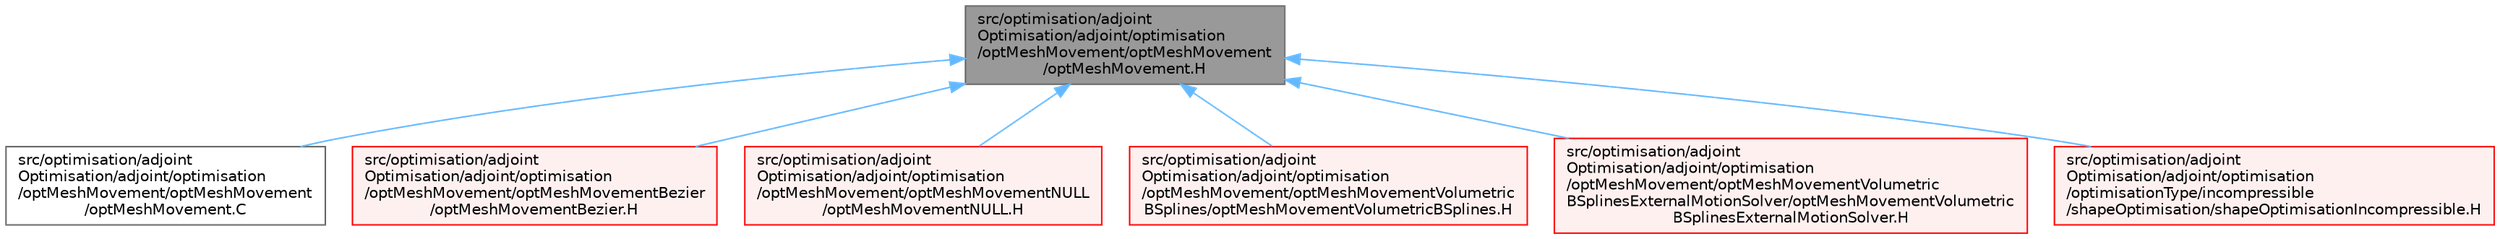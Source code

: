 digraph "src/optimisation/adjointOptimisation/adjoint/optimisation/optMeshMovement/optMeshMovement/optMeshMovement.H"
{
 // LATEX_PDF_SIZE
  bgcolor="transparent";
  edge [fontname=Helvetica,fontsize=10,labelfontname=Helvetica,labelfontsize=10];
  node [fontname=Helvetica,fontsize=10,shape=box,height=0.2,width=0.4];
  Node1 [id="Node000001",label="src/optimisation/adjoint\lOptimisation/adjoint/optimisation\l/optMeshMovement/optMeshMovement\l/optMeshMovement.H",height=0.2,width=0.4,color="gray40", fillcolor="grey60", style="filled", fontcolor="black",tooltip=" "];
  Node1 -> Node2 [id="edge1_Node000001_Node000002",dir="back",color="steelblue1",style="solid",tooltip=" "];
  Node2 [id="Node000002",label="src/optimisation/adjoint\lOptimisation/adjoint/optimisation\l/optMeshMovement/optMeshMovement\l/optMeshMovement.C",height=0.2,width=0.4,color="grey40", fillcolor="white", style="filled",URL="$optMeshMovement_8C.html",tooltip=" "];
  Node1 -> Node3 [id="edge2_Node000001_Node000003",dir="back",color="steelblue1",style="solid",tooltip=" "];
  Node3 [id="Node000003",label="src/optimisation/adjoint\lOptimisation/adjoint/optimisation\l/optMeshMovement/optMeshMovementBezier\l/optMeshMovementBezier.H",height=0.2,width=0.4,color="red", fillcolor="#FFF0F0", style="filled",URL="$optMeshMovementBezier_8H.html",tooltip=" "];
  Node1 -> Node5 [id="edge3_Node000001_Node000005",dir="back",color="steelblue1",style="solid",tooltip=" "];
  Node5 [id="Node000005",label="src/optimisation/adjoint\lOptimisation/adjoint/optimisation\l/optMeshMovement/optMeshMovementNULL\l/optMeshMovementNULL.H",height=0.2,width=0.4,color="red", fillcolor="#FFF0F0", style="filled",URL="$optMeshMovementNULL_8H.html",tooltip=" "];
  Node1 -> Node7 [id="edge4_Node000001_Node000007",dir="back",color="steelblue1",style="solid",tooltip=" "];
  Node7 [id="Node000007",label="src/optimisation/adjoint\lOptimisation/adjoint/optimisation\l/optMeshMovement/optMeshMovementVolumetric\lBSplines/optMeshMovementVolumetricBSplines.H",height=0.2,width=0.4,color="red", fillcolor="#FFF0F0", style="filled",URL="$optMeshMovementVolumetricBSplines_8H.html",tooltip=" "];
  Node1 -> Node9 [id="edge5_Node000001_Node000009",dir="back",color="steelblue1",style="solid",tooltip=" "];
  Node9 [id="Node000009",label="src/optimisation/adjoint\lOptimisation/adjoint/optimisation\l/optMeshMovement/optMeshMovementVolumetric\lBSplinesExternalMotionSolver/optMeshMovementVolumetric\lBSplinesExternalMotionSolver.H",height=0.2,width=0.4,color="red", fillcolor="#FFF0F0", style="filled",URL="$optMeshMovementVolumetricBSplinesExternalMotionSolver_8H.html",tooltip=" "];
  Node1 -> Node11 [id="edge6_Node000001_Node000011",dir="back",color="steelblue1",style="solid",tooltip=" "];
  Node11 [id="Node000011",label="src/optimisation/adjoint\lOptimisation/adjoint/optimisation\l/optimisationType/incompressible\l/shapeOptimisation/shapeOptimisationIncompressible.H",height=0.2,width=0.4,color="red", fillcolor="#FFF0F0", style="filled",URL="$shapeOptimisationIncompressible_8H.html",tooltip="Shape optimisation support library."];
}
